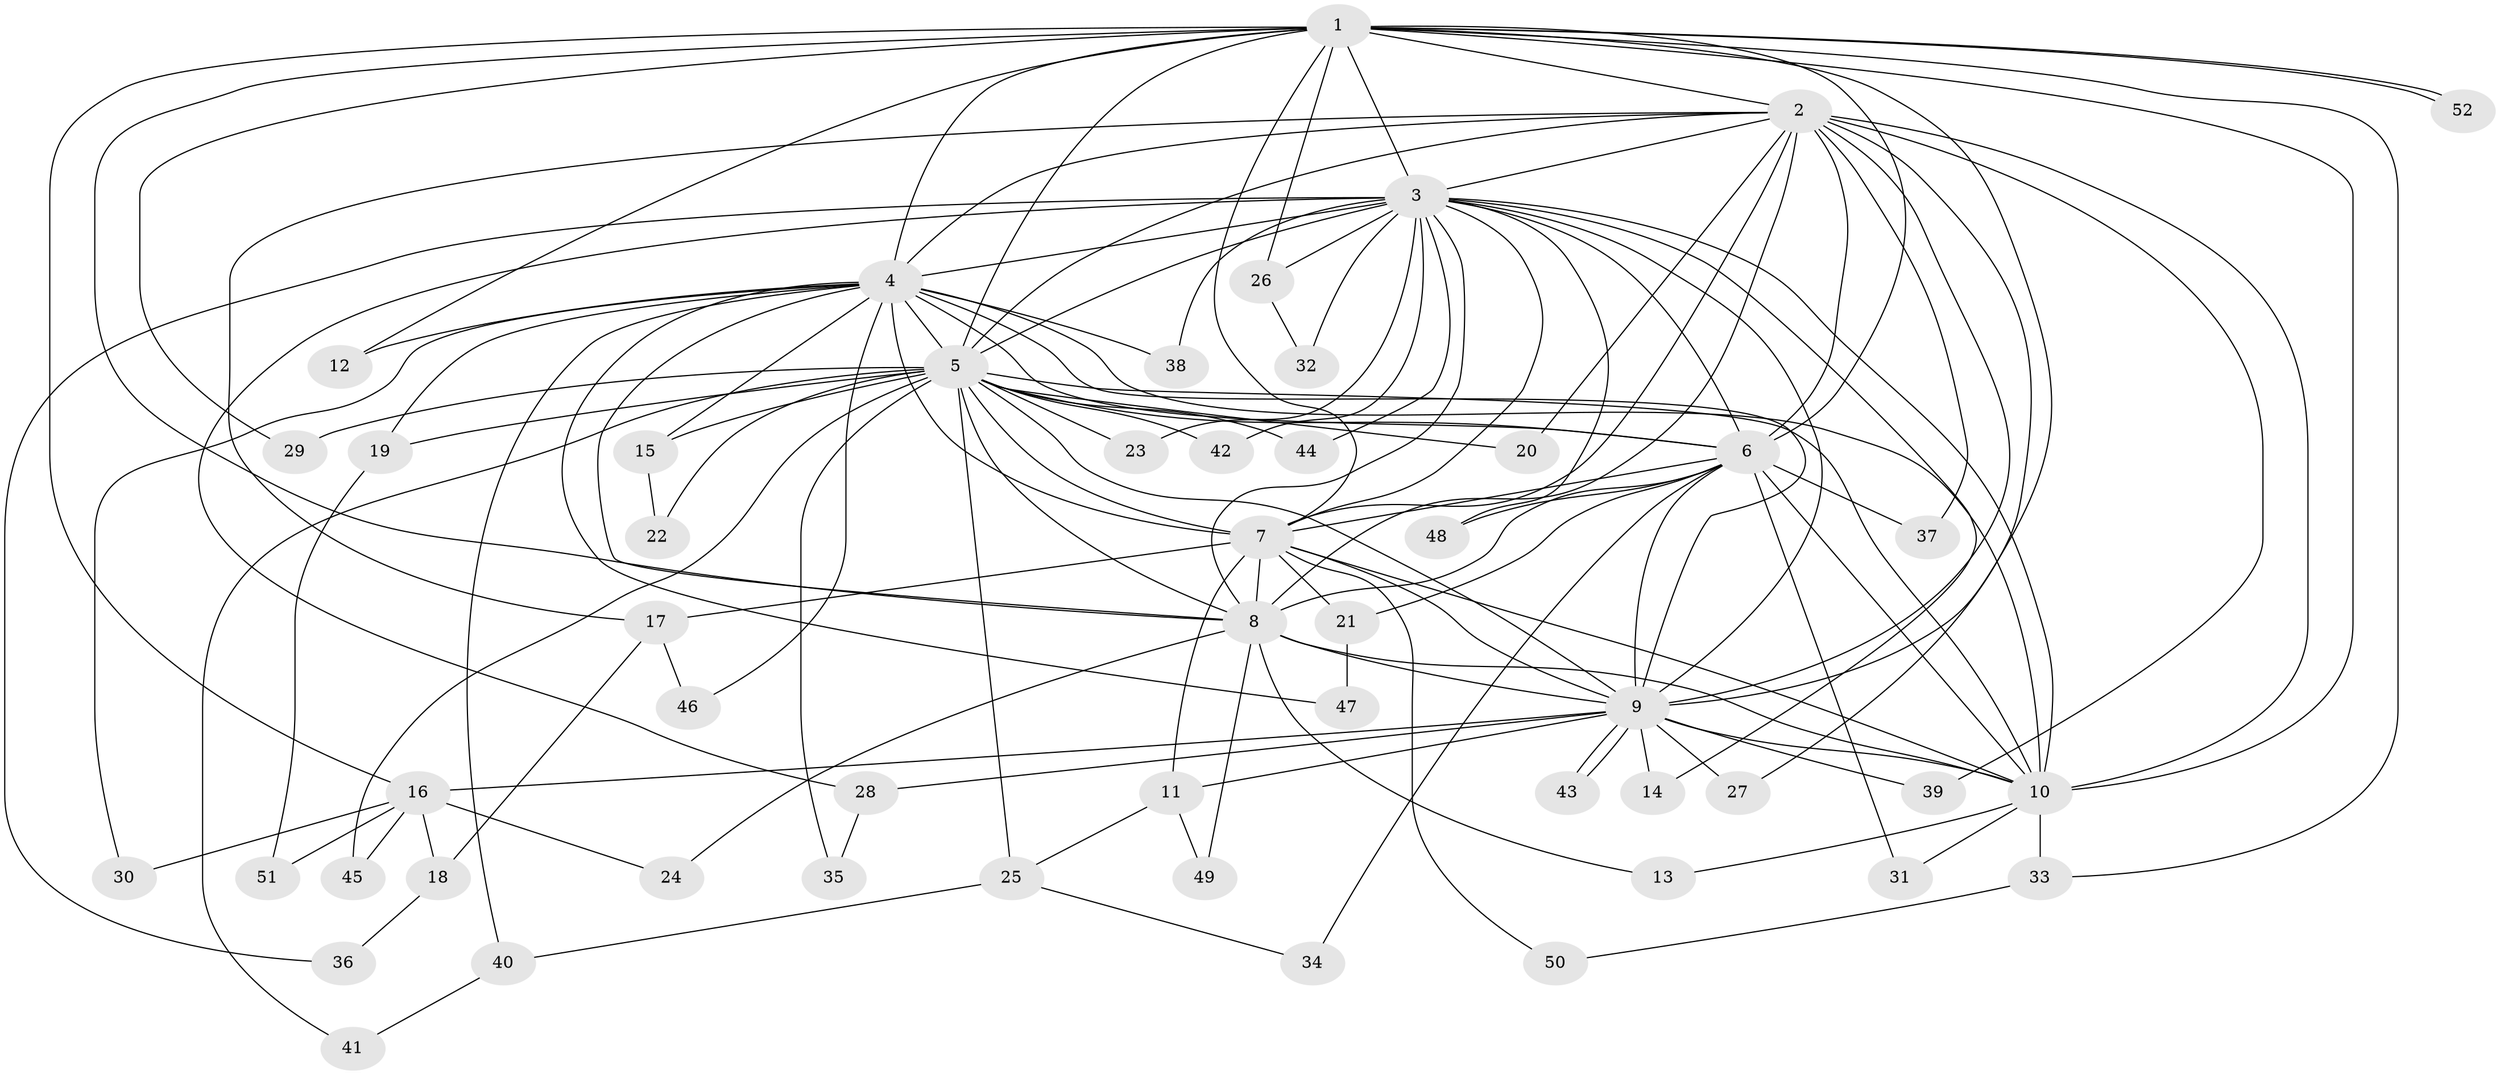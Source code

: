 // coarse degree distribution, {14: 0.027777777777777776, 18: 0.027777777777777776, 19: 0.027777777777777776, 8: 0.027777777777777776, 3: 0.1111111111111111, 1: 0.25, 2: 0.4722222222222222, 4: 0.027777777777777776, 6: 0.027777777777777776}
// Generated by graph-tools (version 1.1) at 2025/49/03/04/25 21:49:03]
// undirected, 52 vertices, 129 edges
graph export_dot {
graph [start="1"]
  node [color=gray90,style=filled];
  1;
  2;
  3;
  4;
  5;
  6;
  7;
  8;
  9;
  10;
  11;
  12;
  13;
  14;
  15;
  16;
  17;
  18;
  19;
  20;
  21;
  22;
  23;
  24;
  25;
  26;
  27;
  28;
  29;
  30;
  31;
  32;
  33;
  34;
  35;
  36;
  37;
  38;
  39;
  40;
  41;
  42;
  43;
  44;
  45;
  46;
  47;
  48;
  49;
  50;
  51;
  52;
  1 -- 2;
  1 -- 3;
  1 -- 4;
  1 -- 5;
  1 -- 6;
  1 -- 7;
  1 -- 8;
  1 -- 9;
  1 -- 10;
  1 -- 12;
  1 -- 16;
  1 -- 26;
  1 -- 29;
  1 -- 33;
  1 -- 52;
  1 -- 52;
  2 -- 3;
  2 -- 4;
  2 -- 5;
  2 -- 6;
  2 -- 7;
  2 -- 8;
  2 -- 9;
  2 -- 10;
  2 -- 17;
  2 -- 20;
  2 -- 27;
  2 -- 37;
  2 -- 39;
  3 -- 4;
  3 -- 5;
  3 -- 6;
  3 -- 7;
  3 -- 8;
  3 -- 9;
  3 -- 10;
  3 -- 14;
  3 -- 23;
  3 -- 26;
  3 -- 28;
  3 -- 32;
  3 -- 36;
  3 -- 38;
  3 -- 42;
  3 -- 44;
  3 -- 48;
  4 -- 5;
  4 -- 6;
  4 -- 7;
  4 -- 8;
  4 -- 9;
  4 -- 10;
  4 -- 12;
  4 -- 15;
  4 -- 19;
  4 -- 30;
  4 -- 38;
  4 -- 40;
  4 -- 46;
  4 -- 47;
  5 -- 6;
  5 -- 7;
  5 -- 8;
  5 -- 9;
  5 -- 10;
  5 -- 15;
  5 -- 19;
  5 -- 20;
  5 -- 22;
  5 -- 23;
  5 -- 25;
  5 -- 29;
  5 -- 35;
  5 -- 41;
  5 -- 42;
  5 -- 44;
  5 -- 45;
  6 -- 7;
  6 -- 8;
  6 -- 9;
  6 -- 10;
  6 -- 21;
  6 -- 31;
  6 -- 34;
  6 -- 37;
  6 -- 48;
  7 -- 8;
  7 -- 9;
  7 -- 10;
  7 -- 11;
  7 -- 17;
  7 -- 21;
  7 -- 50;
  8 -- 9;
  8 -- 10;
  8 -- 13;
  8 -- 24;
  8 -- 49;
  9 -- 10;
  9 -- 11;
  9 -- 14;
  9 -- 16;
  9 -- 27;
  9 -- 28;
  9 -- 39;
  9 -- 43;
  9 -- 43;
  10 -- 13;
  10 -- 31;
  10 -- 33;
  11 -- 25;
  11 -- 49;
  15 -- 22;
  16 -- 18;
  16 -- 24;
  16 -- 30;
  16 -- 45;
  16 -- 51;
  17 -- 18;
  17 -- 46;
  18 -- 36;
  19 -- 51;
  21 -- 47;
  25 -- 34;
  25 -- 40;
  26 -- 32;
  28 -- 35;
  33 -- 50;
  40 -- 41;
}
